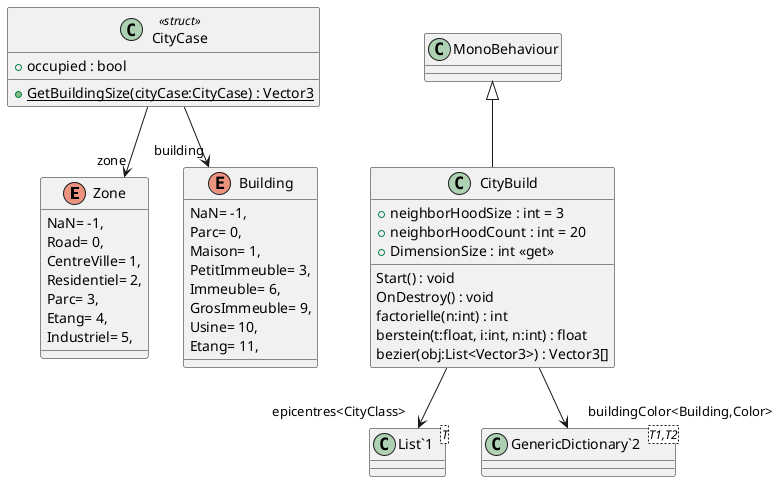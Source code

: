 @startuml CityBuild
enum Zone {
    NaN= -1,
    Road= 0,
    CentreVille= 1,
    Residentiel= 2,
    Parc= 3,
    Etang= 4,
    Industriel= 5,
}
enum Building {
    NaN= -1,
    Parc= 0,
    Maison= 1,
    PetitImmeuble= 3,
    Immeuble= 6,
    GrosImmeuble= 9,
    Usine= 10,
    Etang= 11,
}
class CityCase <<struct>> {
    + occupied : bool
    + {static} GetBuildingSize(cityCase:CityCase) : Vector3
}
class CityBuild {
    + neighborHoodSize : int = 3
    + neighborHoodCount : int = 20
    + DimensionSize : int <<get>>
    Start() : void
    OnDestroy() : void
    factorielle(n:int) : int
    berstein(t:float, i:int, n:int) : float
    bezier(obj:List<Vector3>) : Vector3[]
}
class "List`1"<T> {
}
class "GenericDictionary`2"<T1,T2> {
}
CityCase --> "zone" Zone
CityCase --> "building" Building
MonoBehaviour <|-- CityBuild
CityBuild --> "epicentres<CityClass>" "List`1"
CityBuild --> "buildingColor<Building,Color>" "GenericDictionary`2"
@enduml
